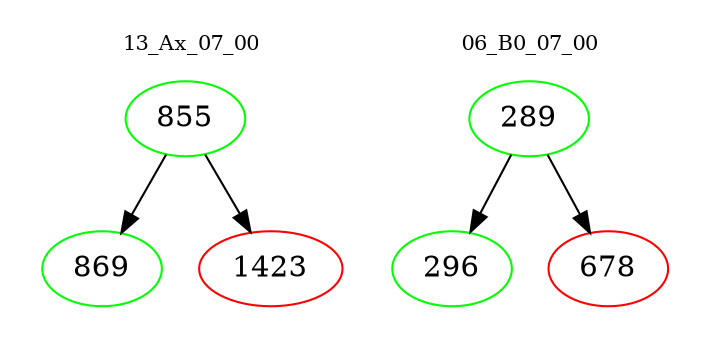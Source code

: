 digraph{
subgraph cluster_0 {
color = white
label = "13_Ax_07_00";
fontsize=10;
T0_855 [label="855", color="green"]
T0_855 -> T0_869 [color="black"]
T0_869 [label="869", color="green"]
T0_855 -> T0_1423 [color="black"]
T0_1423 [label="1423", color="red"]
}
subgraph cluster_1 {
color = white
label = "06_B0_07_00";
fontsize=10;
T1_289 [label="289", color="green"]
T1_289 -> T1_296 [color="black"]
T1_296 [label="296", color="green"]
T1_289 -> T1_678 [color="black"]
T1_678 [label="678", color="red"]
}
}
